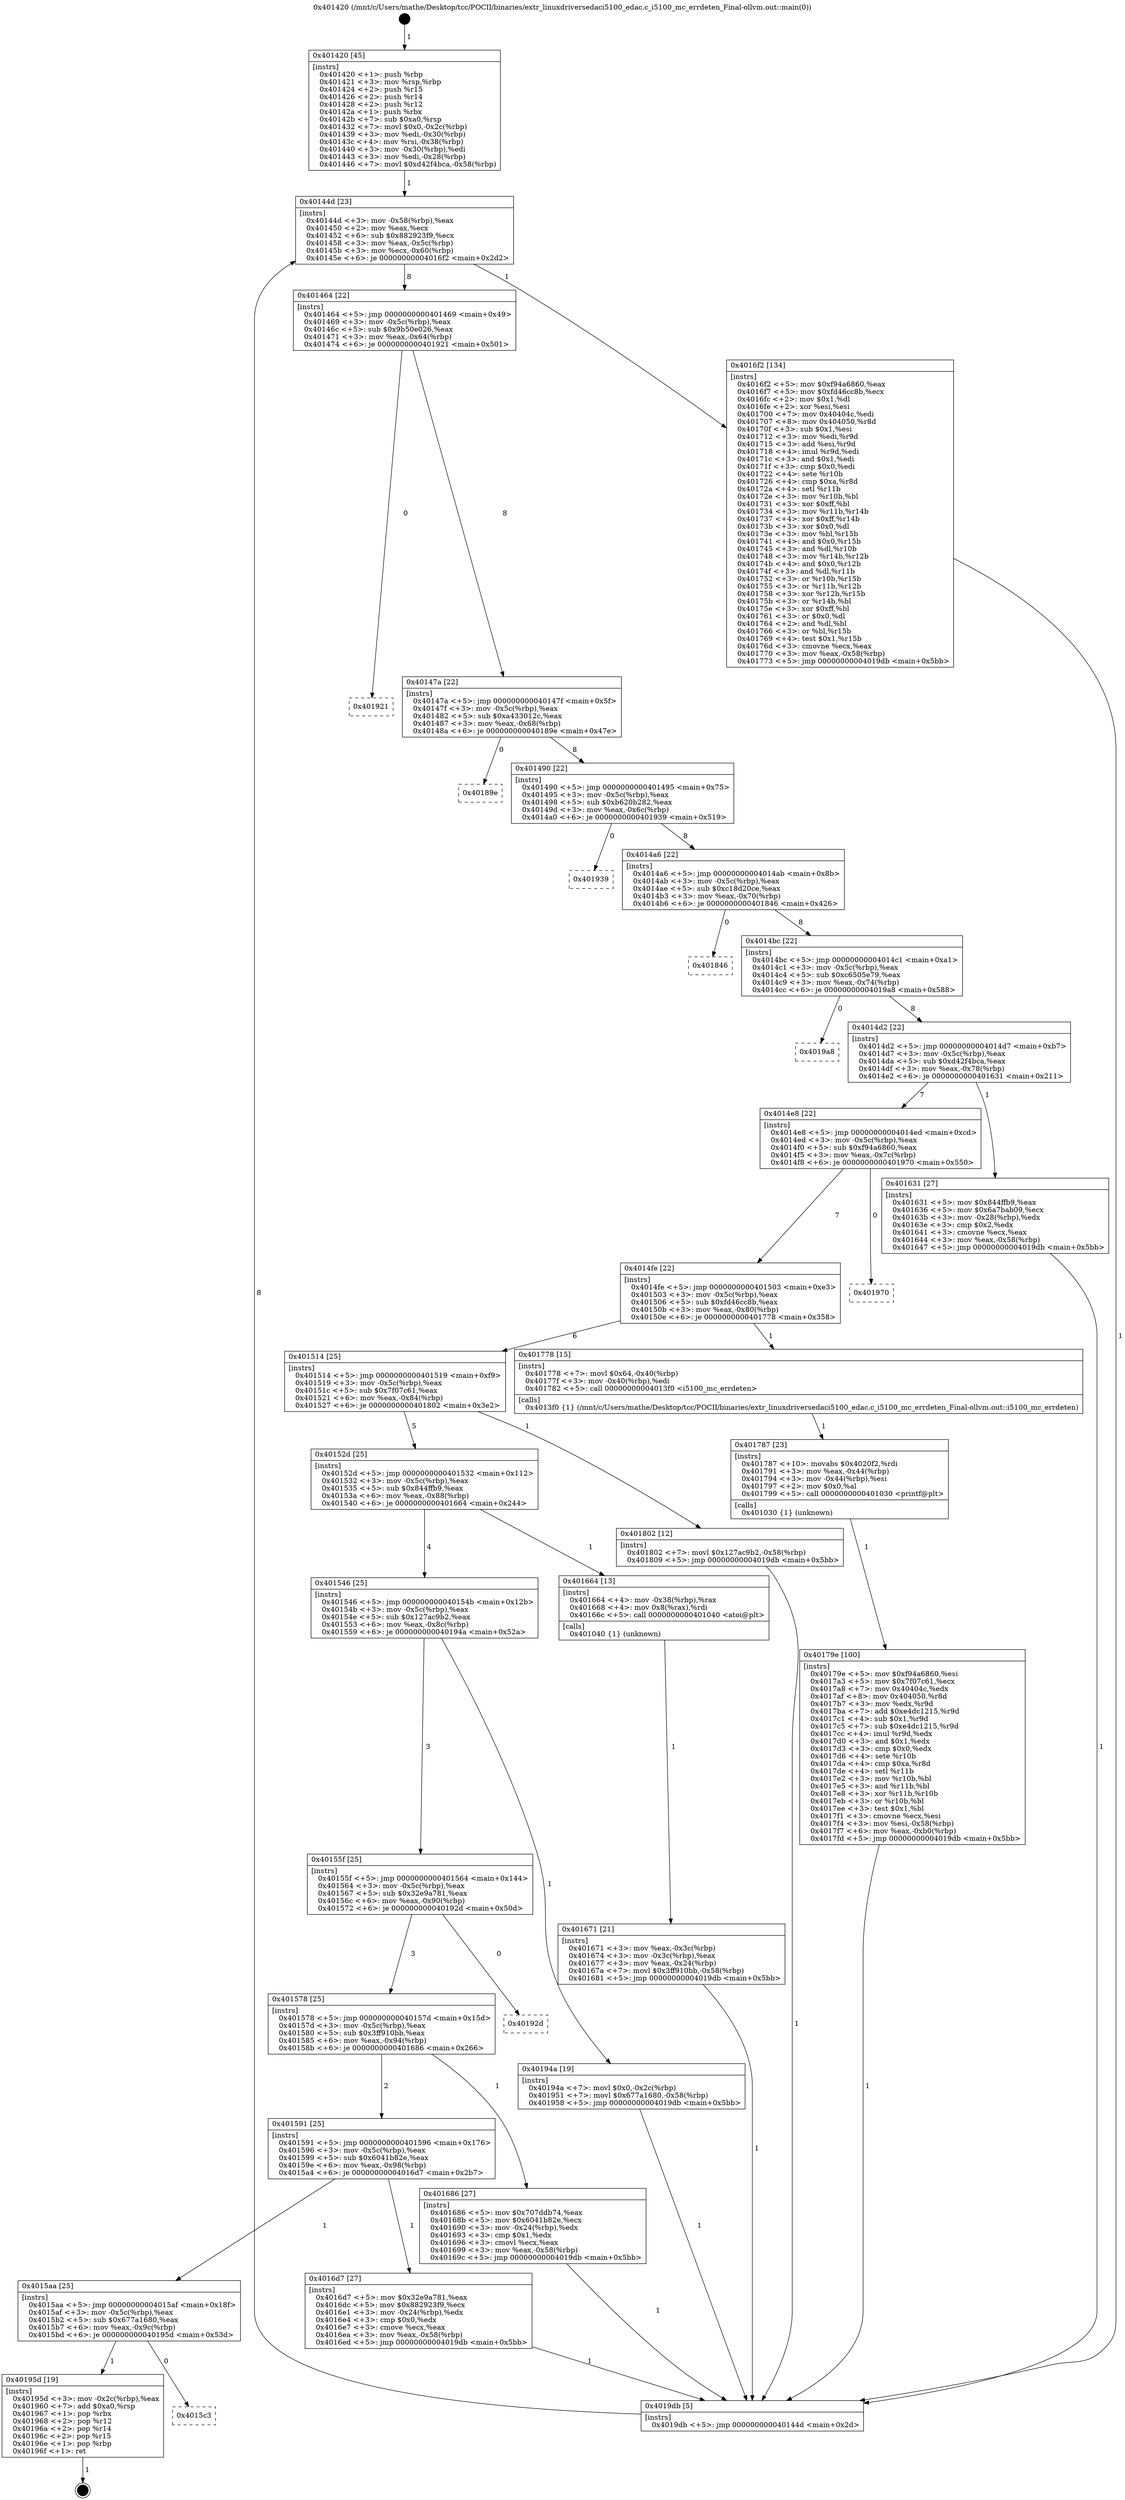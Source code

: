 digraph "0x401420" {
  label = "0x401420 (/mnt/c/Users/mathe/Desktop/tcc/POCII/binaries/extr_linuxdriversedaci5100_edac.c_i5100_mc_errdeten_Final-ollvm.out::main(0))"
  labelloc = "t"
  node[shape=record]

  Entry [label="",width=0.3,height=0.3,shape=circle,fillcolor=black,style=filled]
  "0x40144d" [label="{
     0x40144d [23]\l
     | [instrs]\l
     &nbsp;&nbsp;0x40144d \<+3\>: mov -0x58(%rbp),%eax\l
     &nbsp;&nbsp;0x401450 \<+2\>: mov %eax,%ecx\l
     &nbsp;&nbsp;0x401452 \<+6\>: sub $0x882923f9,%ecx\l
     &nbsp;&nbsp;0x401458 \<+3\>: mov %eax,-0x5c(%rbp)\l
     &nbsp;&nbsp;0x40145b \<+3\>: mov %ecx,-0x60(%rbp)\l
     &nbsp;&nbsp;0x40145e \<+6\>: je 00000000004016f2 \<main+0x2d2\>\l
  }"]
  "0x4016f2" [label="{
     0x4016f2 [134]\l
     | [instrs]\l
     &nbsp;&nbsp;0x4016f2 \<+5\>: mov $0xf94a6860,%eax\l
     &nbsp;&nbsp;0x4016f7 \<+5\>: mov $0xfd46cc8b,%ecx\l
     &nbsp;&nbsp;0x4016fc \<+2\>: mov $0x1,%dl\l
     &nbsp;&nbsp;0x4016fe \<+2\>: xor %esi,%esi\l
     &nbsp;&nbsp;0x401700 \<+7\>: mov 0x40404c,%edi\l
     &nbsp;&nbsp;0x401707 \<+8\>: mov 0x404050,%r8d\l
     &nbsp;&nbsp;0x40170f \<+3\>: sub $0x1,%esi\l
     &nbsp;&nbsp;0x401712 \<+3\>: mov %edi,%r9d\l
     &nbsp;&nbsp;0x401715 \<+3\>: add %esi,%r9d\l
     &nbsp;&nbsp;0x401718 \<+4\>: imul %r9d,%edi\l
     &nbsp;&nbsp;0x40171c \<+3\>: and $0x1,%edi\l
     &nbsp;&nbsp;0x40171f \<+3\>: cmp $0x0,%edi\l
     &nbsp;&nbsp;0x401722 \<+4\>: sete %r10b\l
     &nbsp;&nbsp;0x401726 \<+4\>: cmp $0xa,%r8d\l
     &nbsp;&nbsp;0x40172a \<+4\>: setl %r11b\l
     &nbsp;&nbsp;0x40172e \<+3\>: mov %r10b,%bl\l
     &nbsp;&nbsp;0x401731 \<+3\>: xor $0xff,%bl\l
     &nbsp;&nbsp;0x401734 \<+3\>: mov %r11b,%r14b\l
     &nbsp;&nbsp;0x401737 \<+4\>: xor $0xff,%r14b\l
     &nbsp;&nbsp;0x40173b \<+3\>: xor $0x0,%dl\l
     &nbsp;&nbsp;0x40173e \<+3\>: mov %bl,%r15b\l
     &nbsp;&nbsp;0x401741 \<+4\>: and $0x0,%r15b\l
     &nbsp;&nbsp;0x401745 \<+3\>: and %dl,%r10b\l
     &nbsp;&nbsp;0x401748 \<+3\>: mov %r14b,%r12b\l
     &nbsp;&nbsp;0x40174b \<+4\>: and $0x0,%r12b\l
     &nbsp;&nbsp;0x40174f \<+3\>: and %dl,%r11b\l
     &nbsp;&nbsp;0x401752 \<+3\>: or %r10b,%r15b\l
     &nbsp;&nbsp;0x401755 \<+3\>: or %r11b,%r12b\l
     &nbsp;&nbsp;0x401758 \<+3\>: xor %r12b,%r15b\l
     &nbsp;&nbsp;0x40175b \<+3\>: or %r14b,%bl\l
     &nbsp;&nbsp;0x40175e \<+3\>: xor $0xff,%bl\l
     &nbsp;&nbsp;0x401761 \<+3\>: or $0x0,%dl\l
     &nbsp;&nbsp;0x401764 \<+2\>: and %dl,%bl\l
     &nbsp;&nbsp;0x401766 \<+3\>: or %bl,%r15b\l
     &nbsp;&nbsp;0x401769 \<+4\>: test $0x1,%r15b\l
     &nbsp;&nbsp;0x40176d \<+3\>: cmovne %ecx,%eax\l
     &nbsp;&nbsp;0x401770 \<+3\>: mov %eax,-0x58(%rbp)\l
     &nbsp;&nbsp;0x401773 \<+5\>: jmp 00000000004019db \<main+0x5bb\>\l
  }"]
  "0x401464" [label="{
     0x401464 [22]\l
     | [instrs]\l
     &nbsp;&nbsp;0x401464 \<+5\>: jmp 0000000000401469 \<main+0x49\>\l
     &nbsp;&nbsp;0x401469 \<+3\>: mov -0x5c(%rbp),%eax\l
     &nbsp;&nbsp;0x40146c \<+5\>: sub $0x9b50e026,%eax\l
     &nbsp;&nbsp;0x401471 \<+3\>: mov %eax,-0x64(%rbp)\l
     &nbsp;&nbsp;0x401474 \<+6\>: je 0000000000401921 \<main+0x501\>\l
  }"]
  Exit [label="",width=0.3,height=0.3,shape=circle,fillcolor=black,style=filled,peripheries=2]
  "0x401921" [label="{
     0x401921\l
  }", style=dashed]
  "0x40147a" [label="{
     0x40147a [22]\l
     | [instrs]\l
     &nbsp;&nbsp;0x40147a \<+5\>: jmp 000000000040147f \<main+0x5f\>\l
     &nbsp;&nbsp;0x40147f \<+3\>: mov -0x5c(%rbp),%eax\l
     &nbsp;&nbsp;0x401482 \<+5\>: sub $0xa433012c,%eax\l
     &nbsp;&nbsp;0x401487 \<+3\>: mov %eax,-0x68(%rbp)\l
     &nbsp;&nbsp;0x40148a \<+6\>: je 000000000040189e \<main+0x47e\>\l
  }"]
  "0x4015c3" [label="{
     0x4015c3\l
  }", style=dashed]
  "0x40189e" [label="{
     0x40189e\l
  }", style=dashed]
  "0x401490" [label="{
     0x401490 [22]\l
     | [instrs]\l
     &nbsp;&nbsp;0x401490 \<+5\>: jmp 0000000000401495 \<main+0x75\>\l
     &nbsp;&nbsp;0x401495 \<+3\>: mov -0x5c(%rbp),%eax\l
     &nbsp;&nbsp;0x401498 \<+5\>: sub $0xb620b282,%eax\l
     &nbsp;&nbsp;0x40149d \<+3\>: mov %eax,-0x6c(%rbp)\l
     &nbsp;&nbsp;0x4014a0 \<+6\>: je 0000000000401939 \<main+0x519\>\l
  }"]
  "0x40195d" [label="{
     0x40195d [19]\l
     | [instrs]\l
     &nbsp;&nbsp;0x40195d \<+3\>: mov -0x2c(%rbp),%eax\l
     &nbsp;&nbsp;0x401960 \<+7\>: add $0xa0,%rsp\l
     &nbsp;&nbsp;0x401967 \<+1\>: pop %rbx\l
     &nbsp;&nbsp;0x401968 \<+2\>: pop %r12\l
     &nbsp;&nbsp;0x40196a \<+2\>: pop %r14\l
     &nbsp;&nbsp;0x40196c \<+2\>: pop %r15\l
     &nbsp;&nbsp;0x40196e \<+1\>: pop %rbp\l
     &nbsp;&nbsp;0x40196f \<+1\>: ret\l
  }"]
  "0x401939" [label="{
     0x401939\l
  }", style=dashed]
  "0x4014a6" [label="{
     0x4014a6 [22]\l
     | [instrs]\l
     &nbsp;&nbsp;0x4014a6 \<+5\>: jmp 00000000004014ab \<main+0x8b\>\l
     &nbsp;&nbsp;0x4014ab \<+3\>: mov -0x5c(%rbp),%eax\l
     &nbsp;&nbsp;0x4014ae \<+5\>: sub $0xc18d20ce,%eax\l
     &nbsp;&nbsp;0x4014b3 \<+3\>: mov %eax,-0x70(%rbp)\l
     &nbsp;&nbsp;0x4014b6 \<+6\>: je 0000000000401846 \<main+0x426\>\l
  }"]
  "0x40179e" [label="{
     0x40179e [100]\l
     | [instrs]\l
     &nbsp;&nbsp;0x40179e \<+5\>: mov $0xf94a6860,%esi\l
     &nbsp;&nbsp;0x4017a3 \<+5\>: mov $0x7f07c61,%ecx\l
     &nbsp;&nbsp;0x4017a8 \<+7\>: mov 0x40404c,%edx\l
     &nbsp;&nbsp;0x4017af \<+8\>: mov 0x404050,%r8d\l
     &nbsp;&nbsp;0x4017b7 \<+3\>: mov %edx,%r9d\l
     &nbsp;&nbsp;0x4017ba \<+7\>: add $0xe4dc1215,%r9d\l
     &nbsp;&nbsp;0x4017c1 \<+4\>: sub $0x1,%r9d\l
     &nbsp;&nbsp;0x4017c5 \<+7\>: sub $0xe4dc1215,%r9d\l
     &nbsp;&nbsp;0x4017cc \<+4\>: imul %r9d,%edx\l
     &nbsp;&nbsp;0x4017d0 \<+3\>: and $0x1,%edx\l
     &nbsp;&nbsp;0x4017d3 \<+3\>: cmp $0x0,%edx\l
     &nbsp;&nbsp;0x4017d6 \<+4\>: sete %r10b\l
     &nbsp;&nbsp;0x4017da \<+4\>: cmp $0xa,%r8d\l
     &nbsp;&nbsp;0x4017de \<+4\>: setl %r11b\l
     &nbsp;&nbsp;0x4017e2 \<+3\>: mov %r10b,%bl\l
     &nbsp;&nbsp;0x4017e5 \<+3\>: and %r11b,%bl\l
     &nbsp;&nbsp;0x4017e8 \<+3\>: xor %r11b,%r10b\l
     &nbsp;&nbsp;0x4017eb \<+3\>: or %r10b,%bl\l
     &nbsp;&nbsp;0x4017ee \<+3\>: test $0x1,%bl\l
     &nbsp;&nbsp;0x4017f1 \<+3\>: cmovne %ecx,%esi\l
     &nbsp;&nbsp;0x4017f4 \<+3\>: mov %esi,-0x58(%rbp)\l
     &nbsp;&nbsp;0x4017f7 \<+6\>: mov %eax,-0xb0(%rbp)\l
     &nbsp;&nbsp;0x4017fd \<+5\>: jmp 00000000004019db \<main+0x5bb\>\l
  }"]
  "0x401846" [label="{
     0x401846\l
  }", style=dashed]
  "0x4014bc" [label="{
     0x4014bc [22]\l
     | [instrs]\l
     &nbsp;&nbsp;0x4014bc \<+5\>: jmp 00000000004014c1 \<main+0xa1\>\l
     &nbsp;&nbsp;0x4014c1 \<+3\>: mov -0x5c(%rbp),%eax\l
     &nbsp;&nbsp;0x4014c4 \<+5\>: sub $0xc6505e79,%eax\l
     &nbsp;&nbsp;0x4014c9 \<+3\>: mov %eax,-0x74(%rbp)\l
     &nbsp;&nbsp;0x4014cc \<+6\>: je 00000000004019a8 \<main+0x588\>\l
  }"]
  "0x401787" [label="{
     0x401787 [23]\l
     | [instrs]\l
     &nbsp;&nbsp;0x401787 \<+10\>: movabs $0x4020f2,%rdi\l
     &nbsp;&nbsp;0x401791 \<+3\>: mov %eax,-0x44(%rbp)\l
     &nbsp;&nbsp;0x401794 \<+3\>: mov -0x44(%rbp),%esi\l
     &nbsp;&nbsp;0x401797 \<+2\>: mov $0x0,%al\l
     &nbsp;&nbsp;0x401799 \<+5\>: call 0000000000401030 \<printf@plt\>\l
     | [calls]\l
     &nbsp;&nbsp;0x401030 \{1\} (unknown)\l
  }"]
  "0x4019a8" [label="{
     0x4019a8\l
  }", style=dashed]
  "0x4014d2" [label="{
     0x4014d2 [22]\l
     | [instrs]\l
     &nbsp;&nbsp;0x4014d2 \<+5\>: jmp 00000000004014d7 \<main+0xb7\>\l
     &nbsp;&nbsp;0x4014d7 \<+3\>: mov -0x5c(%rbp),%eax\l
     &nbsp;&nbsp;0x4014da \<+5\>: sub $0xd42f4bca,%eax\l
     &nbsp;&nbsp;0x4014df \<+3\>: mov %eax,-0x78(%rbp)\l
     &nbsp;&nbsp;0x4014e2 \<+6\>: je 0000000000401631 \<main+0x211\>\l
  }"]
  "0x4015aa" [label="{
     0x4015aa [25]\l
     | [instrs]\l
     &nbsp;&nbsp;0x4015aa \<+5\>: jmp 00000000004015af \<main+0x18f\>\l
     &nbsp;&nbsp;0x4015af \<+3\>: mov -0x5c(%rbp),%eax\l
     &nbsp;&nbsp;0x4015b2 \<+5\>: sub $0x677a1680,%eax\l
     &nbsp;&nbsp;0x4015b7 \<+6\>: mov %eax,-0x9c(%rbp)\l
     &nbsp;&nbsp;0x4015bd \<+6\>: je 000000000040195d \<main+0x53d\>\l
  }"]
  "0x401631" [label="{
     0x401631 [27]\l
     | [instrs]\l
     &nbsp;&nbsp;0x401631 \<+5\>: mov $0x844ffb9,%eax\l
     &nbsp;&nbsp;0x401636 \<+5\>: mov $0x6a7bab09,%ecx\l
     &nbsp;&nbsp;0x40163b \<+3\>: mov -0x28(%rbp),%edx\l
     &nbsp;&nbsp;0x40163e \<+3\>: cmp $0x2,%edx\l
     &nbsp;&nbsp;0x401641 \<+3\>: cmovne %ecx,%eax\l
     &nbsp;&nbsp;0x401644 \<+3\>: mov %eax,-0x58(%rbp)\l
     &nbsp;&nbsp;0x401647 \<+5\>: jmp 00000000004019db \<main+0x5bb\>\l
  }"]
  "0x4014e8" [label="{
     0x4014e8 [22]\l
     | [instrs]\l
     &nbsp;&nbsp;0x4014e8 \<+5\>: jmp 00000000004014ed \<main+0xcd\>\l
     &nbsp;&nbsp;0x4014ed \<+3\>: mov -0x5c(%rbp),%eax\l
     &nbsp;&nbsp;0x4014f0 \<+5\>: sub $0xf94a6860,%eax\l
     &nbsp;&nbsp;0x4014f5 \<+3\>: mov %eax,-0x7c(%rbp)\l
     &nbsp;&nbsp;0x4014f8 \<+6\>: je 0000000000401970 \<main+0x550\>\l
  }"]
  "0x4019db" [label="{
     0x4019db [5]\l
     | [instrs]\l
     &nbsp;&nbsp;0x4019db \<+5\>: jmp 000000000040144d \<main+0x2d\>\l
  }"]
  "0x401420" [label="{
     0x401420 [45]\l
     | [instrs]\l
     &nbsp;&nbsp;0x401420 \<+1\>: push %rbp\l
     &nbsp;&nbsp;0x401421 \<+3\>: mov %rsp,%rbp\l
     &nbsp;&nbsp;0x401424 \<+2\>: push %r15\l
     &nbsp;&nbsp;0x401426 \<+2\>: push %r14\l
     &nbsp;&nbsp;0x401428 \<+2\>: push %r12\l
     &nbsp;&nbsp;0x40142a \<+1\>: push %rbx\l
     &nbsp;&nbsp;0x40142b \<+7\>: sub $0xa0,%rsp\l
     &nbsp;&nbsp;0x401432 \<+7\>: movl $0x0,-0x2c(%rbp)\l
     &nbsp;&nbsp;0x401439 \<+3\>: mov %edi,-0x30(%rbp)\l
     &nbsp;&nbsp;0x40143c \<+4\>: mov %rsi,-0x38(%rbp)\l
     &nbsp;&nbsp;0x401440 \<+3\>: mov -0x30(%rbp),%edi\l
     &nbsp;&nbsp;0x401443 \<+3\>: mov %edi,-0x28(%rbp)\l
     &nbsp;&nbsp;0x401446 \<+7\>: movl $0xd42f4bca,-0x58(%rbp)\l
  }"]
  "0x4016d7" [label="{
     0x4016d7 [27]\l
     | [instrs]\l
     &nbsp;&nbsp;0x4016d7 \<+5\>: mov $0x32e9a781,%eax\l
     &nbsp;&nbsp;0x4016dc \<+5\>: mov $0x882923f9,%ecx\l
     &nbsp;&nbsp;0x4016e1 \<+3\>: mov -0x24(%rbp),%edx\l
     &nbsp;&nbsp;0x4016e4 \<+3\>: cmp $0x0,%edx\l
     &nbsp;&nbsp;0x4016e7 \<+3\>: cmove %ecx,%eax\l
     &nbsp;&nbsp;0x4016ea \<+3\>: mov %eax,-0x58(%rbp)\l
     &nbsp;&nbsp;0x4016ed \<+5\>: jmp 00000000004019db \<main+0x5bb\>\l
  }"]
  "0x401970" [label="{
     0x401970\l
  }", style=dashed]
  "0x4014fe" [label="{
     0x4014fe [22]\l
     | [instrs]\l
     &nbsp;&nbsp;0x4014fe \<+5\>: jmp 0000000000401503 \<main+0xe3\>\l
     &nbsp;&nbsp;0x401503 \<+3\>: mov -0x5c(%rbp),%eax\l
     &nbsp;&nbsp;0x401506 \<+5\>: sub $0xfd46cc8b,%eax\l
     &nbsp;&nbsp;0x40150b \<+3\>: mov %eax,-0x80(%rbp)\l
     &nbsp;&nbsp;0x40150e \<+6\>: je 0000000000401778 \<main+0x358\>\l
  }"]
  "0x401591" [label="{
     0x401591 [25]\l
     | [instrs]\l
     &nbsp;&nbsp;0x401591 \<+5\>: jmp 0000000000401596 \<main+0x176\>\l
     &nbsp;&nbsp;0x401596 \<+3\>: mov -0x5c(%rbp),%eax\l
     &nbsp;&nbsp;0x401599 \<+5\>: sub $0x6041b82e,%eax\l
     &nbsp;&nbsp;0x40159e \<+6\>: mov %eax,-0x98(%rbp)\l
     &nbsp;&nbsp;0x4015a4 \<+6\>: je 00000000004016d7 \<main+0x2b7\>\l
  }"]
  "0x401778" [label="{
     0x401778 [15]\l
     | [instrs]\l
     &nbsp;&nbsp;0x401778 \<+7\>: movl $0x64,-0x40(%rbp)\l
     &nbsp;&nbsp;0x40177f \<+3\>: mov -0x40(%rbp),%edi\l
     &nbsp;&nbsp;0x401782 \<+5\>: call 00000000004013f0 \<i5100_mc_errdeten\>\l
     | [calls]\l
     &nbsp;&nbsp;0x4013f0 \{1\} (/mnt/c/Users/mathe/Desktop/tcc/POCII/binaries/extr_linuxdriversedaci5100_edac.c_i5100_mc_errdeten_Final-ollvm.out::i5100_mc_errdeten)\l
  }"]
  "0x401514" [label="{
     0x401514 [25]\l
     | [instrs]\l
     &nbsp;&nbsp;0x401514 \<+5\>: jmp 0000000000401519 \<main+0xf9\>\l
     &nbsp;&nbsp;0x401519 \<+3\>: mov -0x5c(%rbp),%eax\l
     &nbsp;&nbsp;0x40151c \<+5\>: sub $0x7f07c61,%eax\l
     &nbsp;&nbsp;0x401521 \<+6\>: mov %eax,-0x84(%rbp)\l
     &nbsp;&nbsp;0x401527 \<+6\>: je 0000000000401802 \<main+0x3e2\>\l
  }"]
  "0x401686" [label="{
     0x401686 [27]\l
     | [instrs]\l
     &nbsp;&nbsp;0x401686 \<+5\>: mov $0x707ddb74,%eax\l
     &nbsp;&nbsp;0x40168b \<+5\>: mov $0x6041b82e,%ecx\l
     &nbsp;&nbsp;0x401690 \<+3\>: mov -0x24(%rbp),%edx\l
     &nbsp;&nbsp;0x401693 \<+3\>: cmp $0x1,%edx\l
     &nbsp;&nbsp;0x401696 \<+3\>: cmovl %ecx,%eax\l
     &nbsp;&nbsp;0x401699 \<+3\>: mov %eax,-0x58(%rbp)\l
     &nbsp;&nbsp;0x40169c \<+5\>: jmp 00000000004019db \<main+0x5bb\>\l
  }"]
  "0x401802" [label="{
     0x401802 [12]\l
     | [instrs]\l
     &nbsp;&nbsp;0x401802 \<+7\>: movl $0x127ac9b2,-0x58(%rbp)\l
     &nbsp;&nbsp;0x401809 \<+5\>: jmp 00000000004019db \<main+0x5bb\>\l
  }"]
  "0x40152d" [label="{
     0x40152d [25]\l
     | [instrs]\l
     &nbsp;&nbsp;0x40152d \<+5\>: jmp 0000000000401532 \<main+0x112\>\l
     &nbsp;&nbsp;0x401532 \<+3\>: mov -0x5c(%rbp),%eax\l
     &nbsp;&nbsp;0x401535 \<+5\>: sub $0x844ffb9,%eax\l
     &nbsp;&nbsp;0x40153a \<+6\>: mov %eax,-0x88(%rbp)\l
     &nbsp;&nbsp;0x401540 \<+6\>: je 0000000000401664 \<main+0x244\>\l
  }"]
  "0x401578" [label="{
     0x401578 [25]\l
     | [instrs]\l
     &nbsp;&nbsp;0x401578 \<+5\>: jmp 000000000040157d \<main+0x15d\>\l
     &nbsp;&nbsp;0x40157d \<+3\>: mov -0x5c(%rbp),%eax\l
     &nbsp;&nbsp;0x401580 \<+5\>: sub $0x3ff910bb,%eax\l
     &nbsp;&nbsp;0x401585 \<+6\>: mov %eax,-0x94(%rbp)\l
     &nbsp;&nbsp;0x40158b \<+6\>: je 0000000000401686 \<main+0x266\>\l
  }"]
  "0x401664" [label="{
     0x401664 [13]\l
     | [instrs]\l
     &nbsp;&nbsp;0x401664 \<+4\>: mov -0x38(%rbp),%rax\l
     &nbsp;&nbsp;0x401668 \<+4\>: mov 0x8(%rax),%rdi\l
     &nbsp;&nbsp;0x40166c \<+5\>: call 0000000000401040 \<atoi@plt\>\l
     | [calls]\l
     &nbsp;&nbsp;0x401040 \{1\} (unknown)\l
  }"]
  "0x401546" [label="{
     0x401546 [25]\l
     | [instrs]\l
     &nbsp;&nbsp;0x401546 \<+5\>: jmp 000000000040154b \<main+0x12b\>\l
     &nbsp;&nbsp;0x40154b \<+3\>: mov -0x5c(%rbp),%eax\l
     &nbsp;&nbsp;0x40154e \<+5\>: sub $0x127ac9b2,%eax\l
     &nbsp;&nbsp;0x401553 \<+6\>: mov %eax,-0x8c(%rbp)\l
     &nbsp;&nbsp;0x401559 \<+6\>: je 000000000040194a \<main+0x52a\>\l
  }"]
  "0x401671" [label="{
     0x401671 [21]\l
     | [instrs]\l
     &nbsp;&nbsp;0x401671 \<+3\>: mov %eax,-0x3c(%rbp)\l
     &nbsp;&nbsp;0x401674 \<+3\>: mov -0x3c(%rbp),%eax\l
     &nbsp;&nbsp;0x401677 \<+3\>: mov %eax,-0x24(%rbp)\l
     &nbsp;&nbsp;0x40167a \<+7\>: movl $0x3ff910bb,-0x58(%rbp)\l
     &nbsp;&nbsp;0x401681 \<+5\>: jmp 00000000004019db \<main+0x5bb\>\l
  }"]
  "0x40192d" [label="{
     0x40192d\l
  }", style=dashed]
  "0x40194a" [label="{
     0x40194a [19]\l
     | [instrs]\l
     &nbsp;&nbsp;0x40194a \<+7\>: movl $0x0,-0x2c(%rbp)\l
     &nbsp;&nbsp;0x401951 \<+7\>: movl $0x677a1680,-0x58(%rbp)\l
     &nbsp;&nbsp;0x401958 \<+5\>: jmp 00000000004019db \<main+0x5bb\>\l
  }"]
  "0x40155f" [label="{
     0x40155f [25]\l
     | [instrs]\l
     &nbsp;&nbsp;0x40155f \<+5\>: jmp 0000000000401564 \<main+0x144\>\l
     &nbsp;&nbsp;0x401564 \<+3\>: mov -0x5c(%rbp),%eax\l
     &nbsp;&nbsp;0x401567 \<+5\>: sub $0x32e9a781,%eax\l
     &nbsp;&nbsp;0x40156c \<+6\>: mov %eax,-0x90(%rbp)\l
     &nbsp;&nbsp;0x401572 \<+6\>: je 000000000040192d \<main+0x50d\>\l
  }"]
  Entry -> "0x401420" [label=" 1"]
  "0x40144d" -> "0x4016f2" [label=" 1"]
  "0x40144d" -> "0x401464" [label=" 8"]
  "0x40195d" -> Exit [label=" 1"]
  "0x401464" -> "0x401921" [label=" 0"]
  "0x401464" -> "0x40147a" [label=" 8"]
  "0x4015aa" -> "0x4015c3" [label=" 0"]
  "0x40147a" -> "0x40189e" [label=" 0"]
  "0x40147a" -> "0x401490" [label=" 8"]
  "0x4015aa" -> "0x40195d" [label=" 1"]
  "0x401490" -> "0x401939" [label=" 0"]
  "0x401490" -> "0x4014a6" [label=" 8"]
  "0x40194a" -> "0x4019db" [label=" 1"]
  "0x4014a6" -> "0x401846" [label=" 0"]
  "0x4014a6" -> "0x4014bc" [label=" 8"]
  "0x401802" -> "0x4019db" [label=" 1"]
  "0x4014bc" -> "0x4019a8" [label=" 0"]
  "0x4014bc" -> "0x4014d2" [label=" 8"]
  "0x40179e" -> "0x4019db" [label=" 1"]
  "0x4014d2" -> "0x401631" [label=" 1"]
  "0x4014d2" -> "0x4014e8" [label=" 7"]
  "0x401631" -> "0x4019db" [label=" 1"]
  "0x401420" -> "0x40144d" [label=" 1"]
  "0x4019db" -> "0x40144d" [label=" 8"]
  "0x401787" -> "0x40179e" [label=" 1"]
  "0x4014e8" -> "0x401970" [label=" 0"]
  "0x4014e8" -> "0x4014fe" [label=" 7"]
  "0x401778" -> "0x401787" [label=" 1"]
  "0x4014fe" -> "0x401778" [label=" 1"]
  "0x4014fe" -> "0x401514" [label=" 6"]
  "0x4016d7" -> "0x4019db" [label=" 1"]
  "0x401514" -> "0x401802" [label=" 1"]
  "0x401514" -> "0x40152d" [label=" 5"]
  "0x401591" -> "0x4015aa" [label=" 1"]
  "0x40152d" -> "0x401664" [label=" 1"]
  "0x40152d" -> "0x401546" [label=" 4"]
  "0x401664" -> "0x401671" [label=" 1"]
  "0x401671" -> "0x4019db" [label=" 1"]
  "0x4016f2" -> "0x4019db" [label=" 1"]
  "0x401546" -> "0x40194a" [label=" 1"]
  "0x401546" -> "0x40155f" [label=" 3"]
  "0x401686" -> "0x4019db" [label=" 1"]
  "0x40155f" -> "0x40192d" [label=" 0"]
  "0x40155f" -> "0x401578" [label=" 3"]
  "0x401591" -> "0x4016d7" [label=" 1"]
  "0x401578" -> "0x401686" [label=" 1"]
  "0x401578" -> "0x401591" [label=" 2"]
}
